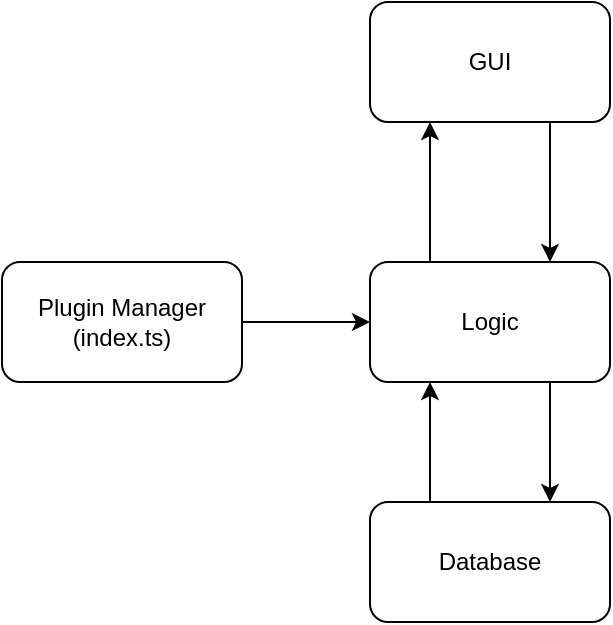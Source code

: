 <mxfile version="14.4.2" type="device"><diagram id="c42eWeHbcqZLzv12aR5i" name="Page-1"><mxGraphModel dx="1102" dy="819" grid="1" gridSize="10" guides="1" tooltips="1" connect="1" arrows="1" fold="1" page="1" pageScale="1" pageWidth="827" pageHeight="1169" math="0" shadow="0"><root><mxCell id="0"/><mxCell id="1" parent="0"/><mxCell id="jiktfrVAH65KYp1HLyTs-1" value="Plugin Manager&lt;br&gt;(index.ts)" style="rounded=1;whiteSpace=wrap;html=1;" vertex="1" parent="1"><mxGeometry x="170" y="270" width="120" height="60" as="geometry"/></mxCell><mxCell id="jiktfrVAH65KYp1HLyTs-2" value="Logic" style="rounded=1;whiteSpace=wrap;html=1;" vertex="1" parent="1"><mxGeometry x="354" y="270" width="120" height="60" as="geometry"/></mxCell><mxCell id="jiktfrVAH65KYp1HLyTs-3" value="GUI" style="rounded=1;whiteSpace=wrap;html=1;" vertex="1" parent="1"><mxGeometry x="354" y="140" width="120" height="60" as="geometry"/></mxCell><mxCell id="jiktfrVAH65KYp1HLyTs-4" value="Database" style="rounded=1;whiteSpace=wrap;html=1;" vertex="1" parent="1"><mxGeometry x="354" y="390" width="120" height="60" as="geometry"/></mxCell><mxCell id="jiktfrVAH65KYp1HLyTs-5" value="" style="endArrow=classic;html=1;exitX=0.25;exitY=0;exitDx=0;exitDy=0;entryX=0.25;entryY=1;entryDx=0;entryDy=0;" edge="1" parent="1" source="jiktfrVAH65KYp1HLyTs-2" target="jiktfrVAH65KYp1HLyTs-3"><mxGeometry width="50" height="50" relative="1" as="geometry"><mxPoint x="500" y="250" as="sourcePoint"/><mxPoint x="550" y="200" as="targetPoint"/></mxGeometry></mxCell><mxCell id="jiktfrVAH65KYp1HLyTs-6" value="" style="endArrow=classic;html=1;exitX=0.75;exitY=1;exitDx=0;exitDy=0;entryX=0.75;entryY=0;entryDx=0;entryDy=0;" edge="1" parent="1" source="jiktfrVAH65KYp1HLyTs-3" target="jiktfrVAH65KYp1HLyTs-2"><mxGeometry width="50" height="50" relative="1" as="geometry"><mxPoint x="280" y="420" as="sourcePoint"/><mxPoint x="330" y="370" as="targetPoint"/></mxGeometry></mxCell><mxCell id="jiktfrVAH65KYp1HLyTs-7" value="" style="endArrow=classic;html=1;exitX=0.25;exitY=0;exitDx=0;exitDy=0;entryX=0.25;entryY=1;entryDx=0;entryDy=0;" edge="1" parent="1" source="jiktfrVAH65KYp1HLyTs-4" target="jiktfrVAH65KYp1HLyTs-2"><mxGeometry width="50" height="50" relative="1" as="geometry"><mxPoint x="250" y="480" as="sourcePoint"/><mxPoint x="300" y="370" as="targetPoint"/></mxGeometry></mxCell><mxCell id="jiktfrVAH65KYp1HLyTs-8" value="" style="endArrow=classic;html=1;entryX=0.75;entryY=0;entryDx=0;entryDy=0;exitX=0.75;exitY=1;exitDx=0;exitDy=0;" edge="1" parent="1" source="jiktfrVAH65KYp1HLyTs-2" target="jiktfrVAH65KYp1HLyTs-4"><mxGeometry width="50" height="50" relative="1" as="geometry"><mxPoint x="230" y="460" as="sourcePoint"/><mxPoint x="330" y="410" as="targetPoint"/></mxGeometry></mxCell><mxCell id="jiktfrVAH65KYp1HLyTs-9" value="" style="endArrow=classic;html=1;entryX=0;entryY=0.5;entryDx=0;entryDy=0;exitX=1;exitY=0.5;exitDx=0;exitDy=0;" edge="1" parent="1" source="jiktfrVAH65KYp1HLyTs-1" target="jiktfrVAH65KYp1HLyTs-2"><mxGeometry width="50" height="50" relative="1" as="geometry"><mxPoint x="240" y="200" as="sourcePoint"/><mxPoint x="220" y="390" as="targetPoint"/></mxGeometry></mxCell></root></mxGraphModel></diagram></mxfile>